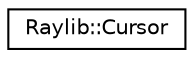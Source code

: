 digraph "Graphical Class Hierarchy"
{
 // LATEX_PDF_SIZE
  edge [fontname="Helvetica",fontsize="10",labelfontname="Helvetica",labelfontsize="10"];
  node [fontname="Helvetica",fontsize="10",shape=record];
  rankdir="LR";
  Node0 [label="Raylib::Cursor",height=0.2,width=0.4,color="black", fillcolor="white", style="filled",URL="$class_raylib_1_1_cursor.html",tooltip=" "];
}
